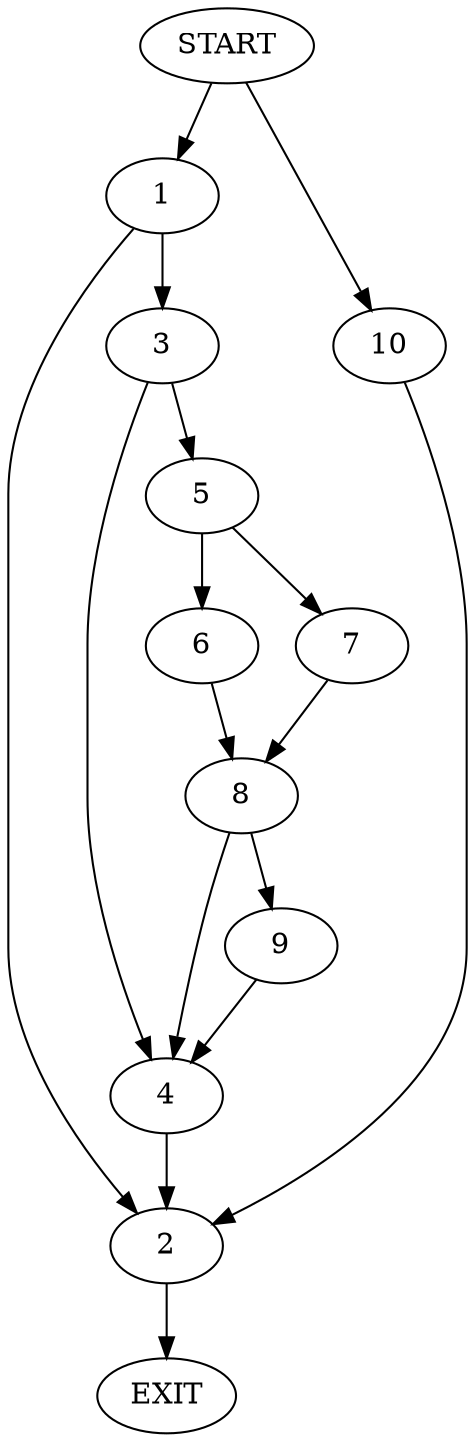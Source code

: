 digraph {
0 [label="START"]
11 [label="EXIT"]
0 -> 1
1 -> 2
1 -> 3
3 -> 4
3 -> 5
2 -> 11
5 -> 6
5 -> 7
4 -> 2
6 -> 8
7 -> 8
8 -> 9
8 -> 4
9 -> 4
0 -> 10
10 -> 2
}
